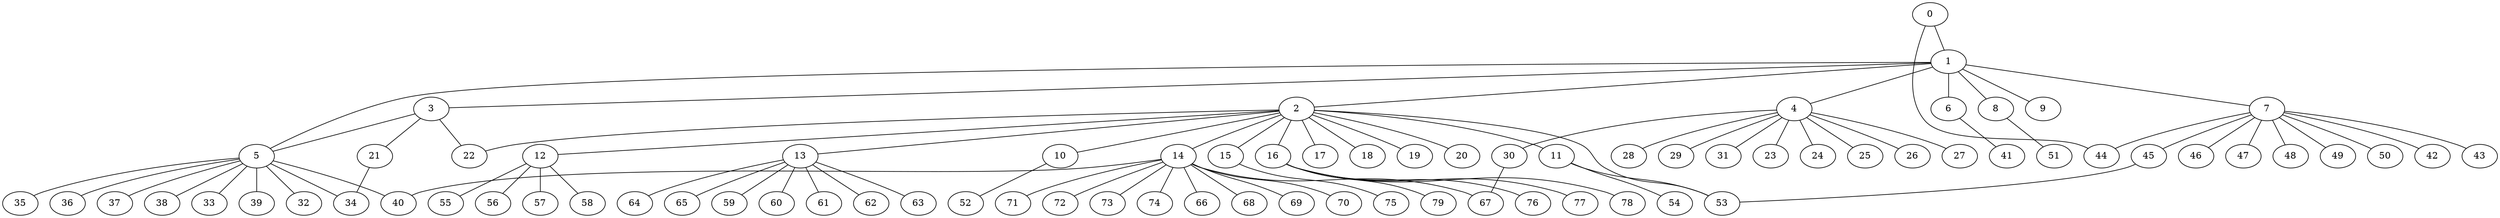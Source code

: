 
graph graphname {
    0 -- 1
0 -- 44
1 -- 2
1 -- 3
1 -- 4
1 -- 5
1 -- 6
1 -- 7
1 -- 8
1 -- 9
2 -- 10
2 -- 11
2 -- 12
2 -- 13
2 -- 14
2 -- 15
2 -- 16
2 -- 17
2 -- 18
2 -- 19
2 -- 20
2 -- 53
2 -- 22
3 -- 21
3 -- 22
3 -- 5
4 -- 23
4 -- 24
4 -- 25
4 -- 26
4 -- 27
4 -- 28
4 -- 29
4 -- 30
4 -- 31
5 -- 32
5 -- 34
5 -- 35
5 -- 36
5 -- 37
5 -- 38
5 -- 33
5 -- 40
5 -- 39
6 -- 41
7 -- 42
7 -- 43
7 -- 44
7 -- 45
7 -- 46
7 -- 47
7 -- 48
7 -- 49
7 -- 50
8 -- 51
10 -- 52
11 -- 53
11 -- 54
12 -- 56
12 -- 57
12 -- 58
12 -- 55
13 -- 64
13 -- 65
13 -- 59
13 -- 60
13 -- 61
13 -- 62
13 -- 63
14 -- 67
14 -- 68
14 -- 69
14 -- 70
14 -- 71
14 -- 72
14 -- 73
14 -- 74
14 -- 66
14 -- 40
15 -- 75
16 -- 76
16 -- 77
16 -- 78
16 -- 79
21 -- 34
30 -- 67
45 -- 53

}
